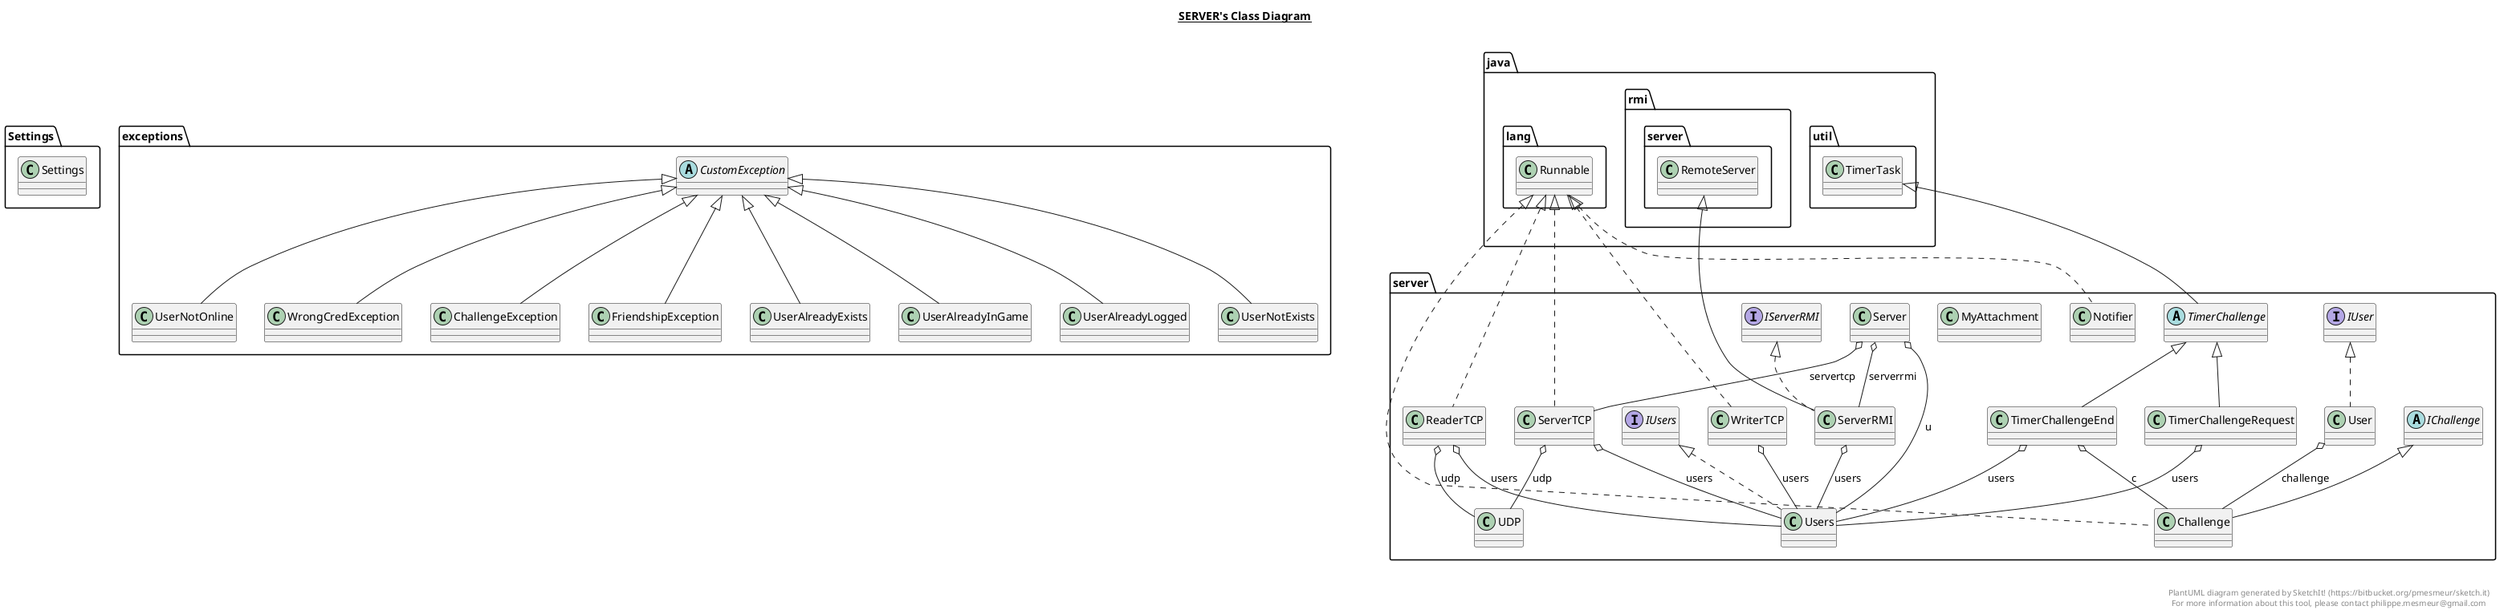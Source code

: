 @startuml

title __SERVER's Class Diagram__\n

  namespace Settings {
    class Settings.Settings {
    }
  }
  

  namespace exceptions {
    class exceptions.ChallengeException {
    }
  }
  

  namespace exceptions {
    abstract class exceptions.CustomException {
    }
  }
  

  namespace exceptions {
    class exceptions.FriendshipException {
    }
  }
  

  namespace exceptions {
    class exceptions.UserAlreadyExists {
    }
  }
  

  namespace exceptions {
    class exceptions.UserAlreadyInGame {
    }
  }
  

  namespace exceptions {
    class exceptions.UserAlreadyLogged {
    }
  }
  

  namespace exceptions {
    class exceptions.UserNotExists {
    }
  }
  

  namespace exceptions {
    class exceptions.UserNotOnline {
    }
  }
  

  namespace exceptions {
    class exceptions.WrongCredException {
    }
  }
  

  namespace server {
    class server.Challenge {
    }
  }
  

  namespace server {
    abstract class server.IChallenge {
    }
  }
  

  namespace server {
    interface server.IServerRMI {
    }
  }
  

  namespace server {
    interface server.IUser {
    }
  }
  

  namespace server {
    interface server.IUsers {
    }
  }
  

  namespace server {
    class server.MyAttachment {
    }
  }
  

  namespace server {
    class server.Notifier {
    }
  }
  

  namespace server {
    class server.ReaderTCP {
    }
  }
  

  namespace server {
    class server.Server {
    }
  }
  

  namespace server {
    class server.ServerRMI {
    }
  }
  

  namespace server {
    class server.ServerTCP {
    }
  }
  

  namespace server {
    abstract class server.TimerChallenge {
    }
  }
  

  namespace server {
    class server.TimerChallengeEnd {
    }
  }
  

  namespace server {
    class server.TimerChallengeRequest {
    }
  }
  

  namespace server {
    class server.UDP {
    }
  }
  

  namespace server {
    class server.User {
    }
  }
  

  namespace server {
    class server.Users {
    }
  }
  

  namespace server {
    class server.WriterTCP {
    }
  }
  

  exceptions.ChallengeException -up-|> exceptions.CustomException
  exceptions.FriendshipException -up-|> exceptions.CustomException
  exceptions.UserAlreadyExists -up-|> exceptions.CustomException
  exceptions.UserAlreadyInGame -up-|> exceptions.CustomException
  exceptions.UserAlreadyLogged -up-|> exceptions.CustomException
  exceptions.UserNotExists -up-|> exceptions.CustomException
  exceptions.UserNotOnline -up-|> exceptions.CustomException
  exceptions.WrongCredException -up-|> exceptions.CustomException
  server.Challenge .up.|> java.lang.Runnable
  server.Challenge -up-|> server.IChallenge
  server.Notifier .up.|> java.lang.Runnable
  server.ReaderTCP .up.|> java.lang.Runnable
  server.ReaderTCP o-- server.UDP : udp
  server.ReaderTCP o-- server.Users : users
  server.Server o-- server.Users : u
  server.Server o-- server.ServerRMI : serverrmi
  server.Server o-- server.ServerTCP : servertcp
  server.ServerRMI .up.|> server.IServerRMI
  server.ServerRMI -up-|> java.rmi.server.RemoteServer
  server.ServerRMI o-- server.Users : users
  server.ServerTCP .up.|> java.lang.Runnable
  server.ServerTCP o-- server.UDP : udp
  server.ServerTCP o-- server.Users : users
  server.TimerChallenge -up-|> java.util.TimerTask
  server.TimerChallengeEnd -up-|> server.TimerChallenge
  server.TimerChallengeEnd o-- server.Challenge : c
  server.TimerChallengeEnd o-- server.Users : users
  server.TimerChallengeRequest -up-|> server.TimerChallenge
  server.TimerChallengeRequest o-- server.Users : users
  server.User .up.|> server.IUser
  server.User o-- server.Challenge : challenge
  server.Users .up.|> server.IUsers
  server.WriterTCP .up.|> java.lang.Runnable
  server.WriterTCP o-- server.Users : users


right footer


PlantUML diagram generated by SketchIt! (https://bitbucket.org/pmesmeur/sketch.it)
For more information about this tool, please contact philippe.mesmeur@gmail.com
endfooter

@enduml
